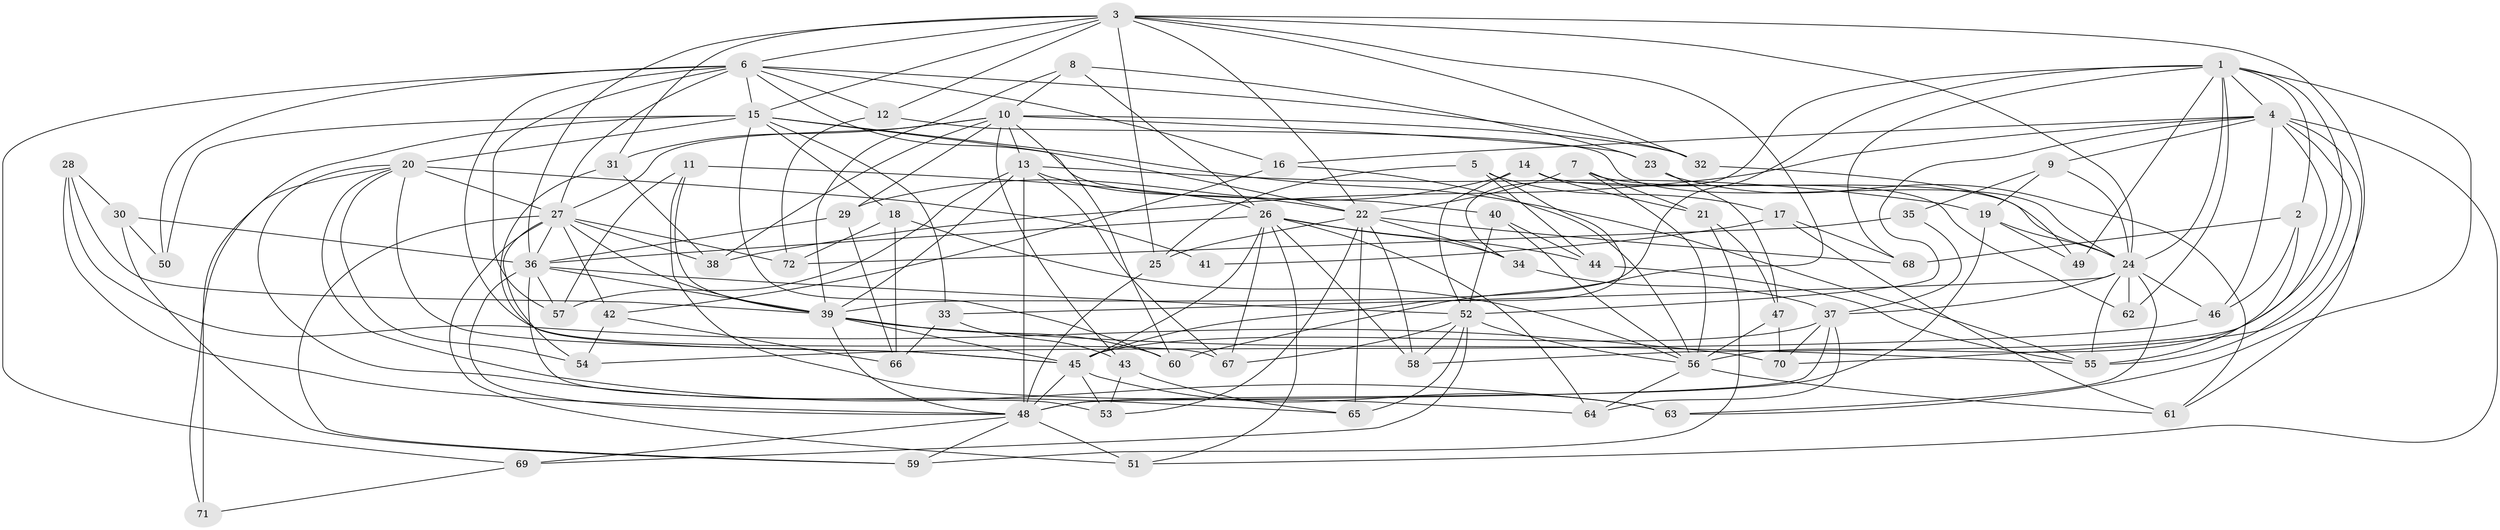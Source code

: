 // original degree distribution, {4: 1.0}
// Generated by graph-tools (version 1.1) at 2025/38/03/09/25 02:38:06]
// undirected, 72 vertices, 197 edges
graph export_dot {
graph [start="1"]
  node [color=gray90,style=filled];
  1;
  2;
  3;
  4;
  5;
  6;
  7;
  8;
  9;
  10;
  11;
  12;
  13;
  14;
  15;
  16;
  17;
  18;
  19;
  20;
  21;
  22;
  23;
  24;
  25;
  26;
  27;
  28;
  29;
  30;
  31;
  32;
  33;
  34;
  35;
  36;
  37;
  38;
  39;
  40;
  41;
  42;
  43;
  44;
  45;
  46;
  47;
  48;
  49;
  50;
  51;
  52;
  53;
  54;
  55;
  56;
  57;
  58;
  59;
  60;
  61;
  62;
  63;
  64;
  65;
  66;
  67;
  68;
  69;
  70;
  71;
  72;
  1 -- 2 [weight=1.0];
  1 -- 4 [weight=1.0];
  1 -- 24 [weight=1.0];
  1 -- 34 [weight=1.0];
  1 -- 39 [weight=1.0];
  1 -- 49 [weight=2.0];
  1 -- 58 [weight=1.0];
  1 -- 62 [weight=2.0];
  1 -- 63 [weight=1.0];
  1 -- 68 [weight=1.0];
  2 -- 46 [weight=1.0];
  2 -- 55 [weight=1.0];
  2 -- 68 [weight=1.0];
  3 -- 6 [weight=1.0];
  3 -- 12 [weight=1.0];
  3 -- 15 [weight=2.0];
  3 -- 22 [weight=1.0];
  3 -- 24 [weight=1.0];
  3 -- 25 [weight=1.0];
  3 -- 31 [weight=1.0];
  3 -- 32 [weight=1.0];
  3 -- 36 [weight=1.0];
  3 -- 60 [weight=1.0];
  3 -- 70 [weight=1.0];
  4 -- 9 [weight=1.0];
  4 -- 16 [weight=1.0];
  4 -- 38 [weight=1.0];
  4 -- 46 [weight=1.0];
  4 -- 51 [weight=1.0];
  4 -- 52 [weight=2.0];
  4 -- 55 [weight=1.0];
  4 -- 56 [weight=2.0];
  4 -- 61 [weight=1.0];
  5 -- 17 [weight=1.0];
  5 -- 25 [weight=1.0];
  5 -- 44 [weight=1.0];
  5 -- 45 [weight=1.0];
  6 -- 12 [weight=1.0];
  6 -- 15 [weight=1.0];
  6 -- 16 [weight=1.0];
  6 -- 22 [weight=1.0];
  6 -- 27 [weight=1.0];
  6 -- 32 [weight=1.0];
  6 -- 50 [weight=2.0];
  6 -- 57 [weight=1.0];
  6 -- 67 [weight=1.0];
  6 -- 69 [weight=1.0];
  7 -- 21 [weight=1.0];
  7 -- 22 [weight=1.0];
  7 -- 24 [weight=1.0];
  7 -- 56 [weight=1.0];
  8 -- 10 [weight=1.0];
  8 -- 23 [weight=1.0];
  8 -- 26 [weight=1.0];
  8 -- 39 [weight=1.0];
  9 -- 19 [weight=1.0];
  9 -- 24 [weight=1.0];
  9 -- 35 [weight=1.0];
  10 -- 13 [weight=1.0];
  10 -- 23 [weight=1.0];
  10 -- 27 [weight=1.0];
  10 -- 29 [weight=1.0];
  10 -- 31 [weight=1.0];
  10 -- 32 [weight=1.0];
  10 -- 38 [weight=1.0];
  10 -- 43 [weight=1.0];
  10 -- 60 [weight=1.0];
  11 -- 26 [weight=1.0];
  11 -- 39 [weight=1.0];
  11 -- 57 [weight=1.0];
  11 -- 64 [weight=1.0];
  12 -- 24 [weight=1.0];
  12 -- 72 [weight=1.0];
  13 -- 19 [weight=1.0];
  13 -- 22 [weight=1.0];
  13 -- 39 [weight=2.0];
  13 -- 48 [weight=1.0];
  13 -- 57 [weight=1.0];
  13 -- 67 [weight=1.0];
  14 -- 21 [weight=1.0];
  14 -- 29 [weight=1.0];
  14 -- 52 [weight=1.0];
  14 -- 62 [weight=1.0];
  15 -- 18 [weight=1.0];
  15 -- 20 [weight=1.0];
  15 -- 33 [weight=1.0];
  15 -- 40 [weight=1.0];
  15 -- 50 [weight=1.0];
  15 -- 55 [weight=1.0];
  15 -- 60 [weight=1.0];
  15 -- 71 [weight=2.0];
  16 -- 42 [weight=1.0];
  16 -- 56 [weight=1.0];
  17 -- 41 [weight=1.0];
  17 -- 61 [weight=1.0];
  17 -- 68 [weight=1.0];
  18 -- 56 [weight=1.0];
  18 -- 66 [weight=1.0];
  18 -- 72 [weight=1.0];
  19 -- 24 [weight=1.0];
  19 -- 48 [weight=2.0];
  19 -- 49 [weight=1.0];
  20 -- 27 [weight=1.0];
  20 -- 41 [weight=3.0];
  20 -- 45 [weight=1.0];
  20 -- 54 [weight=1.0];
  20 -- 63 [weight=1.0];
  20 -- 65 [weight=1.0];
  20 -- 71 [weight=1.0];
  21 -- 47 [weight=1.0];
  21 -- 59 [weight=1.0];
  22 -- 25 [weight=1.0];
  22 -- 34 [weight=1.0];
  22 -- 53 [weight=1.0];
  22 -- 58 [weight=1.0];
  22 -- 65 [weight=1.0];
  22 -- 68 [weight=1.0];
  23 -- 47 [weight=1.0];
  23 -- 61 [weight=1.0];
  24 -- 33 [weight=1.0];
  24 -- 37 [weight=1.0];
  24 -- 46 [weight=1.0];
  24 -- 55 [weight=1.0];
  24 -- 62 [weight=1.0];
  24 -- 63 [weight=1.0];
  25 -- 48 [weight=1.0];
  26 -- 34 [weight=1.0];
  26 -- 36 [weight=2.0];
  26 -- 44 [weight=1.0];
  26 -- 45 [weight=2.0];
  26 -- 51 [weight=1.0];
  26 -- 58 [weight=1.0];
  26 -- 64 [weight=1.0];
  26 -- 67 [weight=1.0];
  27 -- 36 [weight=2.0];
  27 -- 38 [weight=1.0];
  27 -- 39 [weight=1.0];
  27 -- 42 [weight=1.0];
  27 -- 51 [weight=1.0];
  27 -- 54 [weight=1.0];
  27 -- 59 [weight=1.0];
  27 -- 72 [weight=1.0];
  28 -- 30 [weight=1.0];
  28 -- 39 [weight=1.0];
  28 -- 48 [weight=1.0];
  28 -- 70 [weight=1.0];
  29 -- 36 [weight=1.0];
  29 -- 66 [weight=1.0];
  30 -- 36 [weight=1.0];
  30 -- 50 [weight=1.0];
  30 -- 59 [weight=1.0];
  31 -- 38 [weight=1.0];
  31 -- 45 [weight=1.0];
  32 -- 49 [weight=1.0];
  33 -- 43 [weight=1.0];
  33 -- 66 [weight=1.0];
  34 -- 37 [weight=1.0];
  35 -- 37 [weight=2.0];
  35 -- 72 [weight=1.0];
  36 -- 39 [weight=1.0];
  36 -- 48 [weight=1.0];
  36 -- 52 [weight=1.0];
  36 -- 53 [weight=1.0];
  36 -- 57 [weight=1.0];
  37 -- 45 [weight=1.0];
  37 -- 48 [weight=1.0];
  37 -- 64 [weight=1.0];
  37 -- 70 [weight=1.0];
  39 -- 45 [weight=1.0];
  39 -- 48 [weight=1.0];
  39 -- 55 [weight=1.0];
  39 -- 60 [weight=1.0];
  40 -- 44 [weight=1.0];
  40 -- 52 [weight=1.0];
  40 -- 56 [weight=1.0];
  42 -- 54 [weight=1.0];
  42 -- 66 [weight=1.0];
  43 -- 53 [weight=1.0];
  43 -- 65 [weight=1.0];
  44 -- 55 [weight=1.0];
  45 -- 48 [weight=1.0];
  45 -- 53 [weight=1.0];
  45 -- 63 [weight=1.0];
  46 -- 54 [weight=1.0];
  47 -- 56 [weight=1.0];
  47 -- 70 [weight=1.0];
  48 -- 51 [weight=1.0];
  48 -- 59 [weight=1.0];
  48 -- 69 [weight=1.0];
  52 -- 56 [weight=1.0];
  52 -- 58 [weight=1.0];
  52 -- 65 [weight=1.0];
  52 -- 67 [weight=1.0];
  52 -- 69 [weight=1.0];
  56 -- 61 [weight=1.0];
  56 -- 64 [weight=1.0];
  69 -- 71 [weight=1.0];
}
